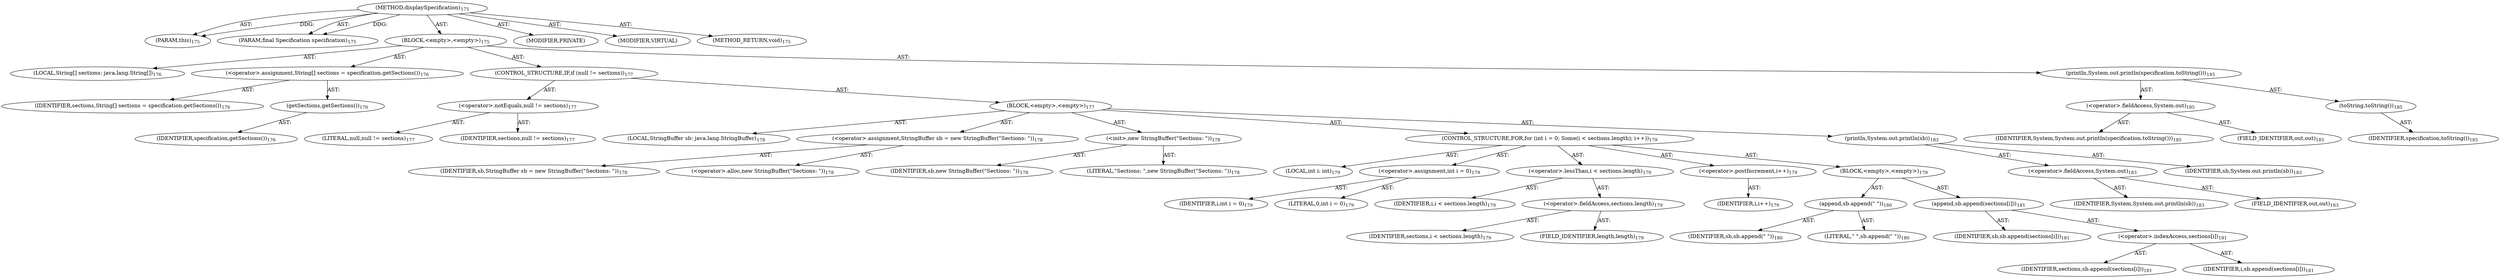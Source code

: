 digraph "displaySpecification" {  
"111669149700" [label = <(METHOD,displaySpecification)<SUB>175</SUB>> ]
"115964117001" [label = <(PARAM,this)<SUB>175</SUB>> ]
"115964117002" [label = <(PARAM,final Specification specification)<SUB>175</SUB>> ]
"25769803793" [label = <(BLOCK,&lt;empty&gt;,&lt;empty&gt;)<SUB>175</SUB>> ]
"94489280529" [label = <(LOCAL,String[] sections: java.lang.String[])<SUB>176</SUB>> ]
"30064771165" [label = <(&lt;operator&gt;.assignment,String[] sections = specification.getSections())<SUB>176</SUB>> ]
"68719476825" [label = <(IDENTIFIER,sections,String[] sections = specification.getSections())<SUB>176</SUB>> ]
"30064771166" [label = <(getSections,getSections())<SUB>176</SUB>> ]
"68719476826" [label = <(IDENTIFIER,specification,getSections())<SUB>176</SUB>> ]
"47244640268" [label = <(CONTROL_STRUCTURE,IF,if (null != sections))<SUB>177</SUB>> ]
"30064771167" [label = <(&lt;operator&gt;.notEquals,null != sections)<SUB>177</SUB>> ]
"90194313235" [label = <(LITERAL,null,null != sections)<SUB>177</SUB>> ]
"68719476827" [label = <(IDENTIFIER,sections,null != sections)<SUB>177</SUB>> ]
"25769803794" [label = <(BLOCK,&lt;empty&gt;,&lt;empty&gt;)<SUB>177</SUB>> ]
"94489280530" [label = <(LOCAL,StringBuffer sb: java.lang.StringBuffer)<SUB>178</SUB>> ]
"30064771168" [label = <(&lt;operator&gt;.assignment,StringBuffer sb = new StringBuffer(&quot;Sections: &quot;))<SUB>178</SUB>> ]
"68719476828" [label = <(IDENTIFIER,sb,StringBuffer sb = new StringBuffer(&quot;Sections: &quot;))<SUB>178</SUB>> ]
"30064771169" [label = <(&lt;operator&gt;.alloc,new StringBuffer(&quot;Sections: &quot;))<SUB>178</SUB>> ]
"30064771170" [label = <(&lt;init&gt;,new StringBuffer(&quot;Sections: &quot;))<SUB>178</SUB>> ]
"68719476829" [label = <(IDENTIFIER,sb,new StringBuffer(&quot;Sections: &quot;))<SUB>178</SUB>> ]
"90194313236" [label = <(LITERAL,&quot;Sections: &quot;,new StringBuffer(&quot;Sections: &quot;))<SUB>178</SUB>> ]
"47244640269" [label = <(CONTROL_STRUCTURE,FOR,for (int i = 0; Some(i &lt; sections.length); i++))<SUB>179</SUB>> ]
"94489280531" [label = <(LOCAL,int i: int)<SUB>179</SUB>> ]
"30064771171" [label = <(&lt;operator&gt;.assignment,int i = 0)<SUB>179</SUB>> ]
"68719476830" [label = <(IDENTIFIER,i,int i = 0)<SUB>179</SUB>> ]
"90194313237" [label = <(LITERAL,0,int i = 0)<SUB>179</SUB>> ]
"30064771172" [label = <(&lt;operator&gt;.lessThan,i &lt; sections.length)<SUB>179</SUB>> ]
"68719476831" [label = <(IDENTIFIER,i,i &lt; sections.length)<SUB>179</SUB>> ]
"30064771173" [label = <(&lt;operator&gt;.fieldAccess,sections.length)<SUB>179</SUB>> ]
"68719476832" [label = <(IDENTIFIER,sections,i &lt; sections.length)<SUB>179</SUB>> ]
"55834574870" [label = <(FIELD_IDENTIFIER,length,length)<SUB>179</SUB>> ]
"30064771174" [label = <(&lt;operator&gt;.postIncrement,i++)<SUB>179</SUB>> ]
"68719476833" [label = <(IDENTIFIER,i,i++)<SUB>179</SUB>> ]
"25769803795" [label = <(BLOCK,&lt;empty&gt;,&lt;empty&gt;)<SUB>179</SUB>> ]
"30064771175" [label = <(append,sb.append(&quot; &quot;))<SUB>180</SUB>> ]
"68719476834" [label = <(IDENTIFIER,sb,sb.append(&quot; &quot;))<SUB>180</SUB>> ]
"90194313238" [label = <(LITERAL,&quot; &quot;,sb.append(&quot; &quot;))<SUB>180</SUB>> ]
"30064771176" [label = <(append,sb.append(sections[i]))<SUB>181</SUB>> ]
"68719476835" [label = <(IDENTIFIER,sb,sb.append(sections[i]))<SUB>181</SUB>> ]
"30064771177" [label = <(&lt;operator&gt;.indexAccess,sections[i])<SUB>181</SUB>> ]
"68719476836" [label = <(IDENTIFIER,sections,sb.append(sections[i]))<SUB>181</SUB>> ]
"68719476837" [label = <(IDENTIFIER,i,sb.append(sections[i]))<SUB>181</SUB>> ]
"30064771178" [label = <(println,System.out.println(sb))<SUB>183</SUB>> ]
"30064771179" [label = <(&lt;operator&gt;.fieldAccess,System.out)<SUB>183</SUB>> ]
"68719476838" [label = <(IDENTIFIER,System,System.out.println(sb))<SUB>183</SUB>> ]
"55834574871" [label = <(FIELD_IDENTIFIER,out,out)<SUB>183</SUB>> ]
"68719476839" [label = <(IDENTIFIER,sb,System.out.println(sb))<SUB>183</SUB>> ]
"30064771180" [label = <(println,System.out.println(specification.toString()))<SUB>185</SUB>> ]
"30064771181" [label = <(&lt;operator&gt;.fieldAccess,System.out)<SUB>185</SUB>> ]
"68719476840" [label = <(IDENTIFIER,System,System.out.println(specification.toString()))<SUB>185</SUB>> ]
"55834574872" [label = <(FIELD_IDENTIFIER,out,out)<SUB>185</SUB>> ]
"30064771182" [label = <(toString,toString())<SUB>185</SUB>> ]
"68719476841" [label = <(IDENTIFIER,specification,toString())<SUB>185</SUB>> ]
"133143986182" [label = <(MODIFIER,PRIVATE)> ]
"133143986183" [label = <(MODIFIER,VIRTUAL)> ]
"128849018884" [label = <(METHOD_RETURN,void)<SUB>175</SUB>> ]
  "111669149700" -> "115964117001"  [ label = "AST: "] 
  "111669149700" -> "115964117002"  [ label = "AST: "] 
  "111669149700" -> "25769803793"  [ label = "AST: "] 
  "111669149700" -> "133143986182"  [ label = "AST: "] 
  "111669149700" -> "133143986183"  [ label = "AST: "] 
  "111669149700" -> "128849018884"  [ label = "AST: "] 
  "25769803793" -> "94489280529"  [ label = "AST: "] 
  "25769803793" -> "30064771165"  [ label = "AST: "] 
  "25769803793" -> "47244640268"  [ label = "AST: "] 
  "25769803793" -> "30064771180"  [ label = "AST: "] 
  "30064771165" -> "68719476825"  [ label = "AST: "] 
  "30064771165" -> "30064771166"  [ label = "AST: "] 
  "30064771166" -> "68719476826"  [ label = "AST: "] 
  "47244640268" -> "30064771167"  [ label = "AST: "] 
  "47244640268" -> "25769803794"  [ label = "AST: "] 
  "30064771167" -> "90194313235"  [ label = "AST: "] 
  "30064771167" -> "68719476827"  [ label = "AST: "] 
  "25769803794" -> "94489280530"  [ label = "AST: "] 
  "25769803794" -> "30064771168"  [ label = "AST: "] 
  "25769803794" -> "30064771170"  [ label = "AST: "] 
  "25769803794" -> "47244640269"  [ label = "AST: "] 
  "25769803794" -> "30064771178"  [ label = "AST: "] 
  "30064771168" -> "68719476828"  [ label = "AST: "] 
  "30064771168" -> "30064771169"  [ label = "AST: "] 
  "30064771170" -> "68719476829"  [ label = "AST: "] 
  "30064771170" -> "90194313236"  [ label = "AST: "] 
  "47244640269" -> "94489280531"  [ label = "AST: "] 
  "47244640269" -> "30064771171"  [ label = "AST: "] 
  "47244640269" -> "30064771172"  [ label = "AST: "] 
  "47244640269" -> "30064771174"  [ label = "AST: "] 
  "47244640269" -> "25769803795"  [ label = "AST: "] 
  "30064771171" -> "68719476830"  [ label = "AST: "] 
  "30064771171" -> "90194313237"  [ label = "AST: "] 
  "30064771172" -> "68719476831"  [ label = "AST: "] 
  "30064771172" -> "30064771173"  [ label = "AST: "] 
  "30064771173" -> "68719476832"  [ label = "AST: "] 
  "30064771173" -> "55834574870"  [ label = "AST: "] 
  "30064771174" -> "68719476833"  [ label = "AST: "] 
  "25769803795" -> "30064771175"  [ label = "AST: "] 
  "25769803795" -> "30064771176"  [ label = "AST: "] 
  "30064771175" -> "68719476834"  [ label = "AST: "] 
  "30064771175" -> "90194313238"  [ label = "AST: "] 
  "30064771176" -> "68719476835"  [ label = "AST: "] 
  "30064771176" -> "30064771177"  [ label = "AST: "] 
  "30064771177" -> "68719476836"  [ label = "AST: "] 
  "30064771177" -> "68719476837"  [ label = "AST: "] 
  "30064771178" -> "30064771179"  [ label = "AST: "] 
  "30064771178" -> "68719476839"  [ label = "AST: "] 
  "30064771179" -> "68719476838"  [ label = "AST: "] 
  "30064771179" -> "55834574871"  [ label = "AST: "] 
  "30064771180" -> "30064771181"  [ label = "AST: "] 
  "30064771180" -> "30064771182"  [ label = "AST: "] 
  "30064771181" -> "68719476840"  [ label = "AST: "] 
  "30064771181" -> "55834574872"  [ label = "AST: "] 
  "30064771182" -> "68719476841"  [ label = "AST: "] 
  "111669149700" -> "115964117001"  [ label = "DDG: "] 
  "111669149700" -> "115964117002"  [ label = "DDG: "] 
}
